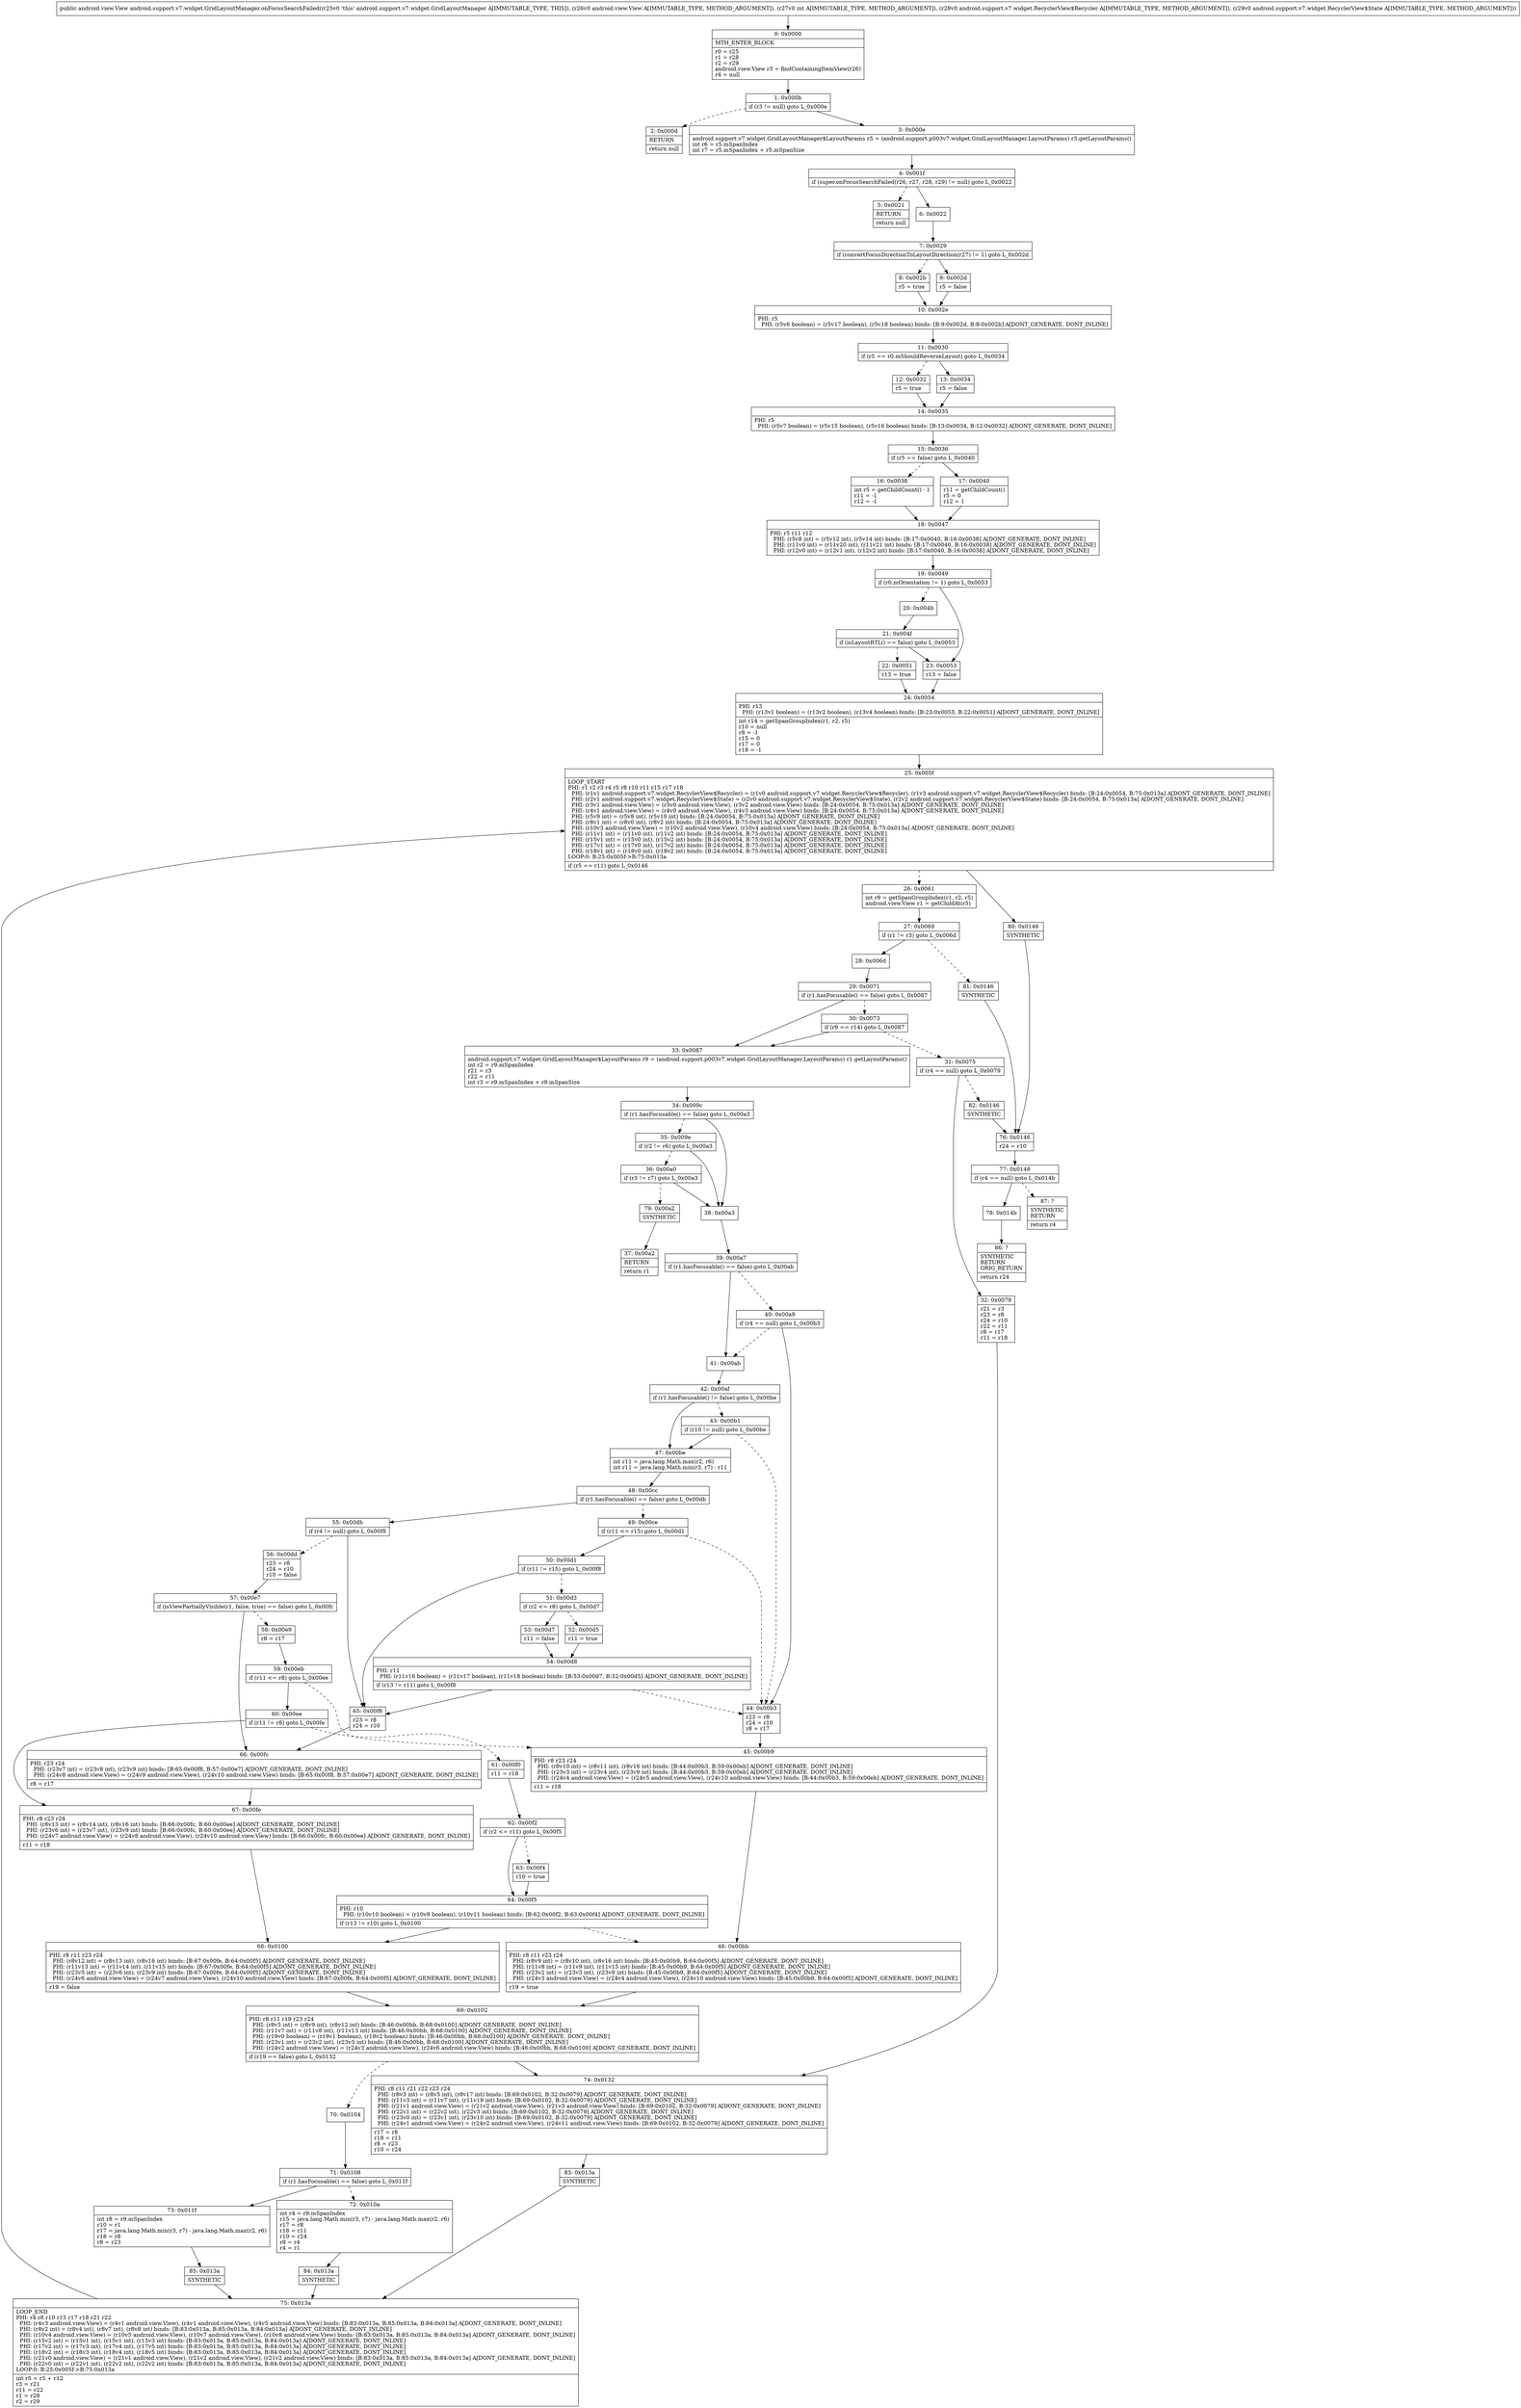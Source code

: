 digraph "CFG forandroid.support.v7.widget.GridLayoutManager.onFocusSearchFailed(Landroid\/view\/View;ILandroid\/support\/v7\/widget\/RecyclerView$Recycler;Landroid\/support\/v7\/widget\/RecyclerView$State;)Landroid\/view\/View;" {
Node_0 [shape=record,label="{0\:\ 0x0000|MTH_ENTER_BLOCK\l|r0 = r25\lr1 = r28\lr2 = r29\landroid.view.View r3 = findContainingItemView(r26)\lr4 = null\l}"];
Node_1 [shape=record,label="{1\:\ 0x000b|if (r3 != null) goto L_0x000e\l}"];
Node_2 [shape=record,label="{2\:\ 0x000d|RETURN\l|return null\l}"];
Node_3 [shape=record,label="{3\:\ 0x000e|android.support.v7.widget.GridLayoutManager$LayoutParams r5 = (android.support.p003v7.widget.GridLayoutManager.LayoutParams) r3.getLayoutParams()\lint r6 = r5.mSpanIndex\lint r7 = r5.mSpanIndex + r5.mSpanSize\l}"];
Node_4 [shape=record,label="{4\:\ 0x001f|if (super.onFocusSearchFailed(r26, r27, r28, r29) != null) goto L_0x0022\l}"];
Node_5 [shape=record,label="{5\:\ 0x0021|RETURN\l|return null\l}"];
Node_6 [shape=record,label="{6\:\ 0x0022}"];
Node_7 [shape=record,label="{7\:\ 0x0029|if (convertFocusDirectionToLayoutDirection(r27) != 1) goto L_0x002d\l}"];
Node_8 [shape=record,label="{8\:\ 0x002b|r5 = true\l}"];
Node_9 [shape=record,label="{9\:\ 0x002d|r5 = false\l}"];
Node_10 [shape=record,label="{10\:\ 0x002e|PHI: r5 \l  PHI: (r5v6 boolean) = (r5v17 boolean), (r5v18 boolean) binds: [B:9:0x002d, B:8:0x002b] A[DONT_GENERATE, DONT_INLINE]\l}"];
Node_11 [shape=record,label="{11\:\ 0x0030|if (r5 == r0.mShouldReverseLayout) goto L_0x0034\l}"];
Node_12 [shape=record,label="{12\:\ 0x0032|r5 = true\l}"];
Node_13 [shape=record,label="{13\:\ 0x0034|r5 = false\l}"];
Node_14 [shape=record,label="{14\:\ 0x0035|PHI: r5 \l  PHI: (r5v7 boolean) = (r5v15 boolean), (r5v16 boolean) binds: [B:13:0x0034, B:12:0x0032] A[DONT_GENERATE, DONT_INLINE]\l}"];
Node_15 [shape=record,label="{15\:\ 0x0036|if (r5 == false) goto L_0x0040\l}"];
Node_16 [shape=record,label="{16\:\ 0x0038|int r5 = getChildCount() \- 1\lr11 = \-1\lr12 = \-1\l}"];
Node_17 [shape=record,label="{17\:\ 0x0040|r11 = getChildCount()\lr5 = 0\lr12 = 1\l}"];
Node_18 [shape=record,label="{18\:\ 0x0047|PHI: r5 r11 r12 \l  PHI: (r5v8 int) = (r5v12 int), (r5v14 int) binds: [B:17:0x0040, B:16:0x0038] A[DONT_GENERATE, DONT_INLINE]\l  PHI: (r11v0 int) = (r11v20 int), (r11v21 int) binds: [B:17:0x0040, B:16:0x0038] A[DONT_GENERATE, DONT_INLINE]\l  PHI: (r12v0 int) = (r12v1 int), (r12v2 int) binds: [B:17:0x0040, B:16:0x0038] A[DONT_GENERATE, DONT_INLINE]\l}"];
Node_19 [shape=record,label="{19\:\ 0x0049|if (r0.mOrientation != 1) goto L_0x0053\l}"];
Node_20 [shape=record,label="{20\:\ 0x004b}"];
Node_21 [shape=record,label="{21\:\ 0x004f|if (isLayoutRTL() == false) goto L_0x0053\l}"];
Node_22 [shape=record,label="{22\:\ 0x0051|r13 = true\l}"];
Node_23 [shape=record,label="{23\:\ 0x0053|r13 = false\l}"];
Node_24 [shape=record,label="{24\:\ 0x0054|PHI: r13 \l  PHI: (r13v1 boolean) = (r13v2 boolean), (r13v4 boolean) binds: [B:23:0x0053, B:22:0x0051] A[DONT_GENERATE, DONT_INLINE]\l|int r14 = getSpanGroupIndex(r1, r2, r5)\lr10 = null\lr8 = \-1\lr15 = 0\lr17 = 0\lr18 = \-1\l}"];
Node_25 [shape=record,label="{25\:\ 0x005f|LOOP_START\lPHI: r1 r2 r3 r4 r5 r8 r10 r11 r15 r17 r18 \l  PHI: (r1v1 android.support.v7.widget.RecyclerView$Recycler) = (r1v0 android.support.v7.widget.RecyclerView$Recycler), (r1v3 android.support.v7.widget.RecyclerView$Recycler) binds: [B:24:0x0054, B:75:0x013a] A[DONT_GENERATE, DONT_INLINE]\l  PHI: (r2v1 android.support.v7.widget.RecyclerView$State) = (r2v0 android.support.v7.widget.RecyclerView$State), (r2v2 android.support.v7.widget.RecyclerView$State) binds: [B:24:0x0054, B:75:0x013a] A[DONT_GENERATE, DONT_INLINE]\l  PHI: (r3v1 android.view.View) = (r3v0 android.view.View), (r3v2 android.view.View) binds: [B:24:0x0054, B:75:0x013a] A[DONT_GENERATE, DONT_INLINE]\l  PHI: (r4v1 android.view.View) = (r4v0 android.view.View), (r4v3 android.view.View) binds: [B:24:0x0054, B:75:0x013a] A[DONT_GENERATE, DONT_INLINE]\l  PHI: (r5v9 int) = (r5v8 int), (r5v10 int) binds: [B:24:0x0054, B:75:0x013a] A[DONT_GENERATE, DONT_INLINE]\l  PHI: (r8v1 int) = (r8v0 int), (r8v2 int) binds: [B:24:0x0054, B:75:0x013a] A[DONT_GENERATE, DONT_INLINE]\l  PHI: (r10v3 android.view.View) = (r10v2 android.view.View), (r10v4 android.view.View) binds: [B:24:0x0054, B:75:0x013a] A[DONT_GENERATE, DONT_INLINE]\l  PHI: (r11v1 int) = (r11v0 int), (r11v2 int) binds: [B:24:0x0054, B:75:0x013a] A[DONT_GENERATE, DONT_INLINE]\l  PHI: (r15v1 int) = (r15v0 int), (r15v2 int) binds: [B:24:0x0054, B:75:0x013a] A[DONT_GENERATE, DONT_INLINE]\l  PHI: (r17v1 int) = (r17v0 int), (r17v2 int) binds: [B:24:0x0054, B:75:0x013a] A[DONT_GENERATE, DONT_INLINE]\l  PHI: (r18v1 int) = (r18v0 int), (r18v2 int) binds: [B:24:0x0054, B:75:0x013a] A[DONT_GENERATE, DONT_INLINE]\lLOOP:0: B:25:0x005f\-\>B:75:0x013a\l|if (r5 == r11) goto L_0x0146\l}"];
Node_26 [shape=record,label="{26\:\ 0x0061|int r9 = getSpanGroupIndex(r1, r2, r5)\landroid.view.View r1 = getChildAt(r5)\l}"];
Node_27 [shape=record,label="{27\:\ 0x0069|if (r1 != r3) goto L_0x006d\l}"];
Node_28 [shape=record,label="{28\:\ 0x006d}"];
Node_29 [shape=record,label="{29\:\ 0x0071|if (r1.hasFocusable() == false) goto L_0x0087\l}"];
Node_30 [shape=record,label="{30\:\ 0x0073|if (r9 == r14) goto L_0x0087\l}"];
Node_31 [shape=record,label="{31\:\ 0x0075|if (r4 == null) goto L_0x0079\l}"];
Node_32 [shape=record,label="{32\:\ 0x0079|r21 = r3\lr23 = r8\lr24 = r10\lr22 = r11\lr8 = r17\lr11 = r18\l}"];
Node_33 [shape=record,label="{33\:\ 0x0087|android.support.v7.widget.GridLayoutManager$LayoutParams r9 = (android.support.p003v7.widget.GridLayoutManager.LayoutParams) r1.getLayoutParams()\lint r2 = r9.mSpanIndex\lr21 = r3\lr22 = r11\lint r3 = r9.mSpanIndex + r9.mSpanSize\l}"];
Node_34 [shape=record,label="{34\:\ 0x009c|if (r1.hasFocusable() == false) goto L_0x00a3\l}"];
Node_35 [shape=record,label="{35\:\ 0x009e|if (r2 != r6) goto L_0x00a3\l}"];
Node_36 [shape=record,label="{36\:\ 0x00a0|if (r3 != r7) goto L_0x00a3\l}"];
Node_37 [shape=record,label="{37\:\ 0x00a2|RETURN\l|return r1\l}"];
Node_38 [shape=record,label="{38\:\ 0x00a3}"];
Node_39 [shape=record,label="{39\:\ 0x00a7|if (r1.hasFocusable() == false) goto L_0x00ab\l}"];
Node_40 [shape=record,label="{40\:\ 0x00a9|if (r4 == null) goto L_0x00b3\l}"];
Node_41 [shape=record,label="{41\:\ 0x00ab}"];
Node_42 [shape=record,label="{42\:\ 0x00af|if (r1.hasFocusable() != false) goto L_0x00be\l}"];
Node_43 [shape=record,label="{43\:\ 0x00b1|if (r10 != null) goto L_0x00be\l}"];
Node_44 [shape=record,label="{44\:\ 0x00b3|r23 = r8\lr24 = r10\lr8 = r17\l}"];
Node_45 [shape=record,label="{45\:\ 0x00b9|PHI: r8 r23 r24 \l  PHI: (r8v10 int) = (r8v11 int), (r8v16 int) binds: [B:44:0x00b3, B:59:0x00eb] A[DONT_GENERATE, DONT_INLINE]\l  PHI: (r23v3 int) = (r23v4 int), (r23v9 int) binds: [B:44:0x00b3, B:59:0x00eb] A[DONT_GENERATE, DONT_INLINE]\l  PHI: (r24v4 android.view.View) = (r24v5 android.view.View), (r24v10 android.view.View) binds: [B:44:0x00b3, B:59:0x00eb] A[DONT_GENERATE, DONT_INLINE]\l|r11 = r18\l}"];
Node_46 [shape=record,label="{46\:\ 0x00bb|PHI: r8 r11 r23 r24 \l  PHI: (r8v9 int) = (r8v10 int), (r8v16 int) binds: [B:45:0x00b9, B:64:0x00f5] A[DONT_GENERATE, DONT_INLINE]\l  PHI: (r11v8 int) = (r11v9 int), (r11v15 int) binds: [B:45:0x00b9, B:64:0x00f5] A[DONT_GENERATE, DONT_INLINE]\l  PHI: (r23v2 int) = (r23v3 int), (r23v9 int) binds: [B:45:0x00b9, B:64:0x00f5] A[DONT_GENERATE, DONT_INLINE]\l  PHI: (r24v3 android.view.View) = (r24v4 android.view.View), (r24v10 android.view.View) binds: [B:45:0x00b9, B:64:0x00f5] A[DONT_GENERATE, DONT_INLINE]\l|r19 = true\l}"];
Node_47 [shape=record,label="{47\:\ 0x00be|int r11 = java.lang.Math.max(r2, r6)\lint r11 = java.lang.Math.min(r3, r7) \- r11\l}"];
Node_48 [shape=record,label="{48\:\ 0x00cc|if (r1.hasFocusable() == false) goto L_0x00db\l}"];
Node_49 [shape=record,label="{49\:\ 0x00ce|if (r11 \<= r15) goto L_0x00d1\l}"];
Node_50 [shape=record,label="{50\:\ 0x00d1|if (r11 != r15) goto L_0x00f8\l}"];
Node_51 [shape=record,label="{51\:\ 0x00d3|if (r2 \<= r8) goto L_0x00d7\l}"];
Node_52 [shape=record,label="{52\:\ 0x00d5|r11 = true\l}"];
Node_53 [shape=record,label="{53\:\ 0x00d7|r11 = false\l}"];
Node_54 [shape=record,label="{54\:\ 0x00d8|PHI: r11 \l  PHI: (r11v16 boolean) = (r11v17 boolean), (r11v18 boolean) binds: [B:53:0x00d7, B:52:0x00d5] A[DONT_GENERATE, DONT_INLINE]\l|if (r13 != r11) goto L_0x00f8\l}"];
Node_55 [shape=record,label="{55\:\ 0x00db|if (r4 != null) goto L_0x00f8\l}"];
Node_56 [shape=record,label="{56\:\ 0x00dd|r23 = r8\lr24 = r10\lr10 = false\l}"];
Node_57 [shape=record,label="{57\:\ 0x00e7|if (isViewPartiallyVisible(r1, false, true) == false) goto L_0x00fc\l}"];
Node_58 [shape=record,label="{58\:\ 0x00e9|r8 = r17\l}"];
Node_59 [shape=record,label="{59\:\ 0x00eb|if (r11 \<= r8) goto L_0x00ee\l}"];
Node_60 [shape=record,label="{60\:\ 0x00ee|if (r11 != r8) goto L_0x00fe\l}"];
Node_61 [shape=record,label="{61\:\ 0x00f0|r11 = r18\l}"];
Node_62 [shape=record,label="{62\:\ 0x00f2|if (r2 \<= r11) goto L_0x00f5\l}"];
Node_63 [shape=record,label="{63\:\ 0x00f4|r10 = true\l}"];
Node_64 [shape=record,label="{64\:\ 0x00f5|PHI: r10 \l  PHI: (r10v10 boolean) = (r10v9 boolean), (r10v11 boolean) binds: [B:62:0x00f2, B:63:0x00f4] A[DONT_GENERATE, DONT_INLINE]\l|if (r13 != r10) goto L_0x0100\l}"];
Node_65 [shape=record,label="{65\:\ 0x00f8|r23 = r8\lr24 = r10\l}"];
Node_66 [shape=record,label="{66\:\ 0x00fc|PHI: r23 r24 \l  PHI: (r23v7 int) = (r23v8 int), (r23v9 int) binds: [B:65:0x00f8, B:57:0x00e7] A[DONT_GENERATE, DONT_INLINE]\l  PHI: (r24v8 android.view.View) = (r24v9 android.view.View), (r24v10 android.view.View) binds: [B:65:0x00f8, B:57:0x00e7] A[DONT_GENERATE, DONT_INLINE]\l|r8 = r17\l}"];
Node_67 [shape=record,label="{67\:\ 0x00fe|PHI: r8 r23 r24 \l  PHI: (r8v13 int) = (r8v14 int), (r8v16 int) binds: [B:66:0x00fc, B:60:0x00ee] A[DONT_GENERATE, DONT_INLINE]\l  PHI: (r23v6 int) = (r23v7 int), (r23v9 int) binds: [B:66:0x00fc, B:60:0x00ee] A[DONT_GENERATE, DONT_INLINE]\l  PHI: (r24v7 android.view.View) = (r24v8 android.view.View), (r24v10 android.view.View) binds: [B:66:0x00fc, B:60:0x00ee] A[DONT_GENERATE, DONT_INLINE]\l|r11 = r18\l}"];
Node_68 [shape=record,label="{68\:\ 0x0100|PHI: r8 r11 r23 r24 \l  PHI: (r8v12 int) = (r8v13 int), (r8v16 int) binds: [B:67:0x00fe, B:64:0x00f5] A[DONT_GENERATE, DONT_INLINE]\l  PHI: (r11v13 int) = (r11v14 int), (r11v15 int) binds: [B:67:0x00fe, B:64:0x00f5] A[DONT_GENERATE, DONT_INLINE]\l  PHI: (r23v5 int) = (r23v6 int), (r23v9 int) binds: [B:67:0x00fe, B:64:0x00f5] A[DONT_GENERATE, DONT_INLINE]\l  PHI: (r24v6 android.view.View) = (r24v7 android.view.View), (r24v10 android.view.View) binds: [B:67:0x00fe, B:64:0x00f5] A[DONT_GENERATE, DONT_INLINE]\l|r19 = false\l}"];
Node_69 [shape=record,label="{69\:\ 0x0102|PHI: r8 r11 r19 r23 r24 \l  PHI: (r8v5 int) = (r8v9 int), (r8v12 int) binds: [B:46:0x00bb, B:68:0x0100] A[DONT_GENERATE, DONT_INLINE]\l  PHI: (r11v7 int) = (r11v8 int), (r11v13 int) binds: [B:46:0x00bb, B:68:0x0100] A[DONT_GENERATE, DONT_INLINE]\l  PHI: (r19v0 boolean) = (r19v1 boolean), (r19v2 boolean) binds: [B:46:0x00bb, B:68:0x0100] A[DONT_GENERATE, DONT_INLINE]\l  PHI: (r23v1 int) = (r23v2 int), (r23v5 int) binds: [B:46:0x00bb, B:68:0x0100] A[DONT_GENERATE, DONT_INLINE]\l  PHI: (r24v2 android.view.View) = (r24v3 android.view.View), (r24v6 android.view.View) binds: [B:46:0x00bb, B:68:0x0100] A[DONT_GENERATE, DONT_INLINE]\l|if (r19 == false) goto L_0x0132\l}"];
Node_70 [shape=record,label="{70\:\ 0x0104}"];
Node_71 [shape=record,label="{71\:\ 0x0108|if (r1.hasFocusable() == false) goto L_0x011f\l}"];
Node_72 [shape=record,label="{72\:\ 0x010a|int r4 = r9.mSpanIndex\lr15 = java.lang.Math.min(r3, r7) \- java.lang.Math.max(r2, r6)\lr17 = r8\lr18 = r11\lr10 = r24\lr8 = r4\lr4 = r1\l}"];
Node_73 [shape=record,label="{73\:\ 0x011f|int r8 = r9.mSpanIndex\lr10 = r1\lr17 = java.lang.Math.min(r3, r7) \- java.lang.Math.max(r2, r6)\lr18 = r8\lr8 = r23\l}"];
Node_74 [shape=record,label="{74\:\ 0x0132|PHI: r8 r11 r21 r22 r23 r24 \l  PHI: (r8v3 int) = (r8v5 int), (r8v17 int) binds: [B:69:0x0102, B:32:0x0079] A[DONT_GENERATE, DONT_INLINE]\l  PHI: (r11v3 int) = (r11v7 int), (r11v19 int) binds: [B:69:0x0102, B:32:0x0079] A[DONT_GENERATE, DONT_INLINE]\l  PHI: (r21v1 android.view.View) = (r21v2 android.view.View), (r21v3 android.view.View) binds: [B:69:0x0102, B:32:0x0079] A[DONT_GENERATE, DONT_INLINE]\l  PHI: (r22v1 int) = (r22v2 int), (r22v3 int) binds: [B:69:0x0102, B:32:0x0079] A[DONT_GENERATE, DONT_INLINE]\l  PHI: (r23v0 int) = (r23v1 int), (r23v10 int) binds: [B:69:0x0102, B:32:0x0079] A[DONT_GENERATE, DONT_INLINE]\l  PHI: (r24v1 android.view.View) = (r24v2 android.view.View), (r24v11 android.view.View) binds: [B:69:0x0102, B:32:0x0079] A[DONT_GENERATE, DONT_INLINE]\l|r17 = r8\lr18 = r11\lr8 = r23\lr10 = r24\l}"];
Node_75 [shape=record,label="{75\:\ 0x013a|LOOP_END\lPHI: r4 r8 r10 r15 r17 r18 r21 r22 \l  PHI: (r4v3 android.view.View) = (r4v1 android.view.View), (r4v1 android.view.View), (r4v5 android.view.View) binds: [B:83:0x013a, B:85:0x013a, B:84:0x013a] A[DONT_GENERATE, DONT_INLINE]\l  PHI: (r8v2 int) = (r8v4 int), (r8v7 int), (r8v8 int) binds: [B:83:0x013a, B:85:0x013a, B:84:0x013a] A[DONT_GENERATE, DONT_INLINE]\l  PHI: (r10v4 android.view.View) = (r10v5 android.view.View), (r10v7 android.view.View), (r10v8 android.view.View) binds: [B:83:0x013a, B:85:0x013a, B:84:0x013a] A[DONT_GENERATE, DONT_INLINE]\l  PHI: (r15v2 int) = (r15v1 int), (r15v1 int), (r15v3 int) binds: [B:83:0x013a, B:85:0x013a, B:84:0x013a] A[DONT_GENERATE, DONT_INLINE]\l  PHI: (r17v2 int) = (r17v3 int), (r17v4 int), (r17v5 int) binds: [B:83:0x013a, B:85:0x013a, B:84:0x013a] A[DONT_GENERATE, DONT_INLINE]\l  PHI: (r18v2 int) = (r18v3 int), (r18v4 int), (r18v5 int) binds: [B:83:0x013a, B:85:0x013a, B:84:0x013a] A[DONT_GENERATE, DONT_INLINE]\l  PHI: (r21v0 android.view.View) = (r21v1 android.view.View), (r21v2 android.view.View), (r21v2 android.view.View) binds: [B:83:0x013a, B:85:0x013a, B:84:0x013a] A[DONT_GENERATE, DONT_INLINE]\l  PHI: (r22v0 int) = (r22v1 int), (r22v2 int), (r22v2 int) binds: [B:83:0x013a, B:85:0x013a, B:84:0x013a] A[DONT_GENERATE, DONT_INLINE]\lLOOP:0: B:25:0x005f\-\>B:75:0x013a\l|int r5 = r5 + r12\lr3 = r21\lr11 = r22\lr1 = r28\lr2 = r29\l}"];
Node_76 [shape=record,label="{76\:\ 0x0146|r24 = r10\l}"];
Node_77 [shape=record,label="{77\:\ 0x0148|if (r4 == null) goto L_0x014b\l}"];
Node_78 [shape=record,label="{78\:\ 0x014b}"];
Node_79 [shape=record,label="{79\:\ 0x00a2|SYNTHETIC\l}"];
Node_80 [shape=record,label="{80\:\ 0x0146|SYNTHETIC\l}"];
Node_81 [shape=record,label="{81\:\ 0x0146|SYNTHETIC\l}"];
Node_82 [shape=record,label="{82\:\ 0x0146|SYNTHETIC\l}"];
Node_83 [shape=record,label="{83\:\ 0x013a|SYNTHETIC\l}"];
Node_84 [shape=record,label="{84\:\ 0x013a|SYNTHETIC\l}"];
Node_85 [shape=record,label="{85\:\ 0x013a|SYNTHETIC\l}"];
Node_86 [shape=record,label="{86\:\ ?|SYNTHETIC\lRETURN\lORIG_RETURN\l|return r24\l}"];
Node_87 [shape=record,label="{87\:\ ?|SYNTHETIC\lRETURN\l|return r4\l}"];
MethodNode[shape=record,label="{public android.view.View android.support.v7.widget.GridLayoutManager.onFocusSearchFailed((r25v0 'this' android.support.v7.widget.GridLayoutManager A[IMMUTABLE_TYPE, THIS]), (r26v0 android.view.View A[IMMUTABLE_TYPE, METHOD_ARGUMENT]), (r27v0 int A[IMMUTABLE_TYPE, METHOD_ARGUMENT]), (r28v0 android.support.v7.widget.RecyclerView$Recycler A[IMMUTABLE_TYPE, METHOD_ARGUMENT]), (r29v0 android.support.v7.widget.RecyclerView$State A[IMMUTABLE_TYPE, METHOD_ARGUMENT])) }"];
MethodNode -> Node_0;
Node_0 -> Node_1;
Node_1 -> Node_2[style=dashed];
Node_1 -> Node_3;
Node_3 -> Node_4;
Node_4 -> Node_5[style=dashed];
Node_4 -> Node_6;
Node_6 -> Node_7;
Node_7 -> Node_8[style=dashed];
Node_7 -> Node_9;
Node_8 -> Node_10;
Node_9 -> Node_10;
Node_10 -> Node_11;
Node_11 -> Node_12[style=dashed];
Node_11 -> Node_13;
Node_12 -> Node_14;
Node_13 -> Node_14;
Node_14 -> Node_15;
Node_15 -> Node_16[style=dashed];
Node_15 -> Node_17;
Node_16 -> Node_18;
Node_17 -> Node_18;
Node_18 -> Node_19;
Node_19 -> Node_20[style=dashed];
Node_19 -> Node_23;
Node_20 -> Node_21;
Node_21 -> Node_22[style=dashed];
Node_21 -> Node_23;
Node_22 -> Node_24;
Node_23 -> Node_24;
Node_24 -> Node_25;
Node_25 -> Node_26[style=dashed];
Node_25 -> Node_80;
Node_26 -> Node_27;
Node_27 -> Node_28;
Node_27 -> Node_81[style=dashed];
Node_28 -> Node_29;
Node_29 -> Node_30[style=dashed];
Node_29 -> Node_33;
Node_30 -> Node_31[style=dashed];
Node_30 -> Node_33;
Node_31 -> Node_32;
Node_31 -> Node_82[style=dashed];
Node_32 -> Node_74;
Node_33 -> Node_34;
Node_34 -> Node_35[style=dashed];
Node_34 -> Node_38;
Node_35 -> Node_36[style=dashed];
Node_35 -> Node_38;
Node_36 -> Node_38;
Node_36 -> Node_79[style=dashed];
Node_38 -> Node_39;
Node_39 -> Node_40[style=dashed];
Node_39 -> Node_41;
Node_40 -> Node_41[style=dashed];
Node_40 -> Node_44;
Node_41 -> Node_42;
Node_42 -> Node_43[style=dashed];
Node_42 -> Node_47;
Node_43 -> Node_44[style=dashed];
Node_43 -> Node_47;
Node_44 -> Node_45;
Node_45 -> Node_46;
Node_46 -> Node_69;
Node_47 -> Node_48;
Node_48 -> Node_49[style=dashed];
Node_48 -> Node_55;
Node_49 -> Node_50;
Node_49 -> Node_44[style=dashed];
Node_50 -> Node_51[style=dashed];
Node_50 -> Node_65;
Node_51 -> Node_52[style=dashed];
Node_51 -> Node_53;
Node_52 -> Node_54;
Node_53 -> Node_54;
Node_54 -> Node_65;
Node_54 -> Node_44[style=dashed];
Node_55 -> Node_56[style=dashed];
Node_55 -> Node_65;
Node_56 -> Node_57;
Node_57 -> Node_58[style=dashed];
Node_57 -> Node_66;
Node_58 -> Node_59;
Node_59 -> Node_60;
Node_59 -> Node_45[style=dashed];
Node_60 -> Node_61[style=dashed];
Node_60 -> Node_67;
Node_61 -> Node_62;
Node_62 -> Node_63[style=dashed];
Node_62 -> Node_64;
Node_63 -> Node_64;
Node_64 -> Node_68;
Node_64 -> Node_46[style=dashed];
Node_65 -> Node_66;
Node_66 -> Node_67;
Node_67 -> Node_68;
Node_68 -> Node_69;
Node_69 -> Node_70[style=dashed];
Node_69 -> Node_74;
Node_70 -> Node_71;
Node_71 -> Node_72[style=dashed];
Node_71 -> Node_73;
Node_72 -> Node_84;
Node_73 -> Node_85;
Node_74 -> Node_83;
Node_75 -> Node_25;
Node_76 -> Node_77;
Node_77 -> Node_78;
Node_77 -> Node_87[style=dashed];
Node_78 -> Node_86;
Node_79 -> Node_37;
Node_80 -> Node_76;
Node_81 -> Node_76;
Node_82 -> Node_76;
Node_83 -> Node_75;
Node_84 -> Node_75;
Node_85 -> Node_75;
}

